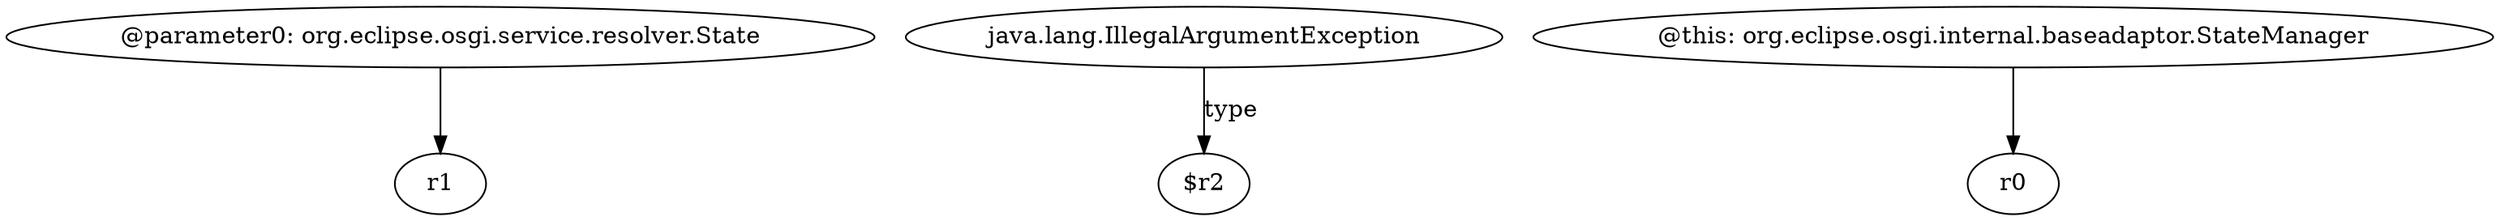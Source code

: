 digraph g {
0[label="@parameter0: org.eclipse.osgi.service.resolver.State"]
1[label="r1"]
0->1[label=""]
2[label="java.lang.IllegalArgumentException"]
3[label="$r2"]
2->3[label="type"]
4[label="@this: org.eclipse.osgi.internal.baseadaptor.StateManager"]
5[label="r0"]
4->5[label=""]
}